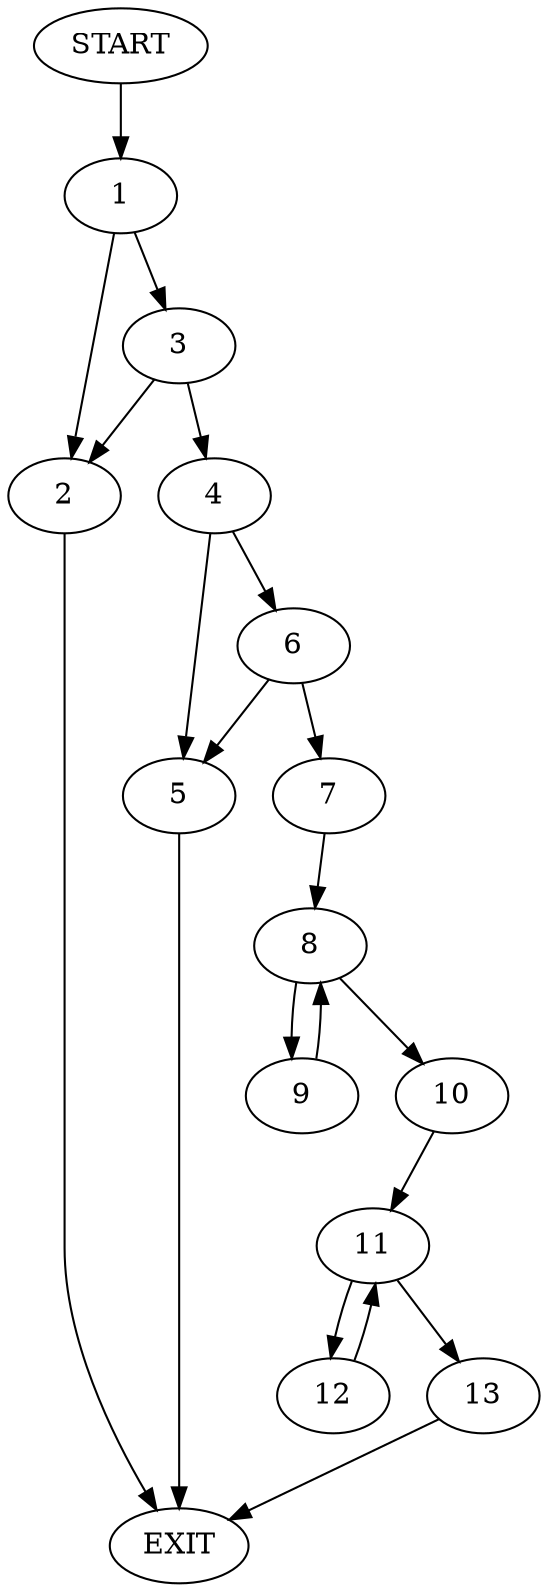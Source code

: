 digraph {
0 [label="START"]
14 [label="EXIT"]
0 -> 1
1 -> 2
1 -> 3
3 -> 2
3 -> 4
2 -> 14
4 -> 5
4 -> 6
6 -> 5
6 -> 7
5 -> 14
7 -> 8
8 -> 9
8 -> 10
10 -> 11
9 -> 8
11 -> 12
11 -> 13
13 -> 14
12 -> 11
}
